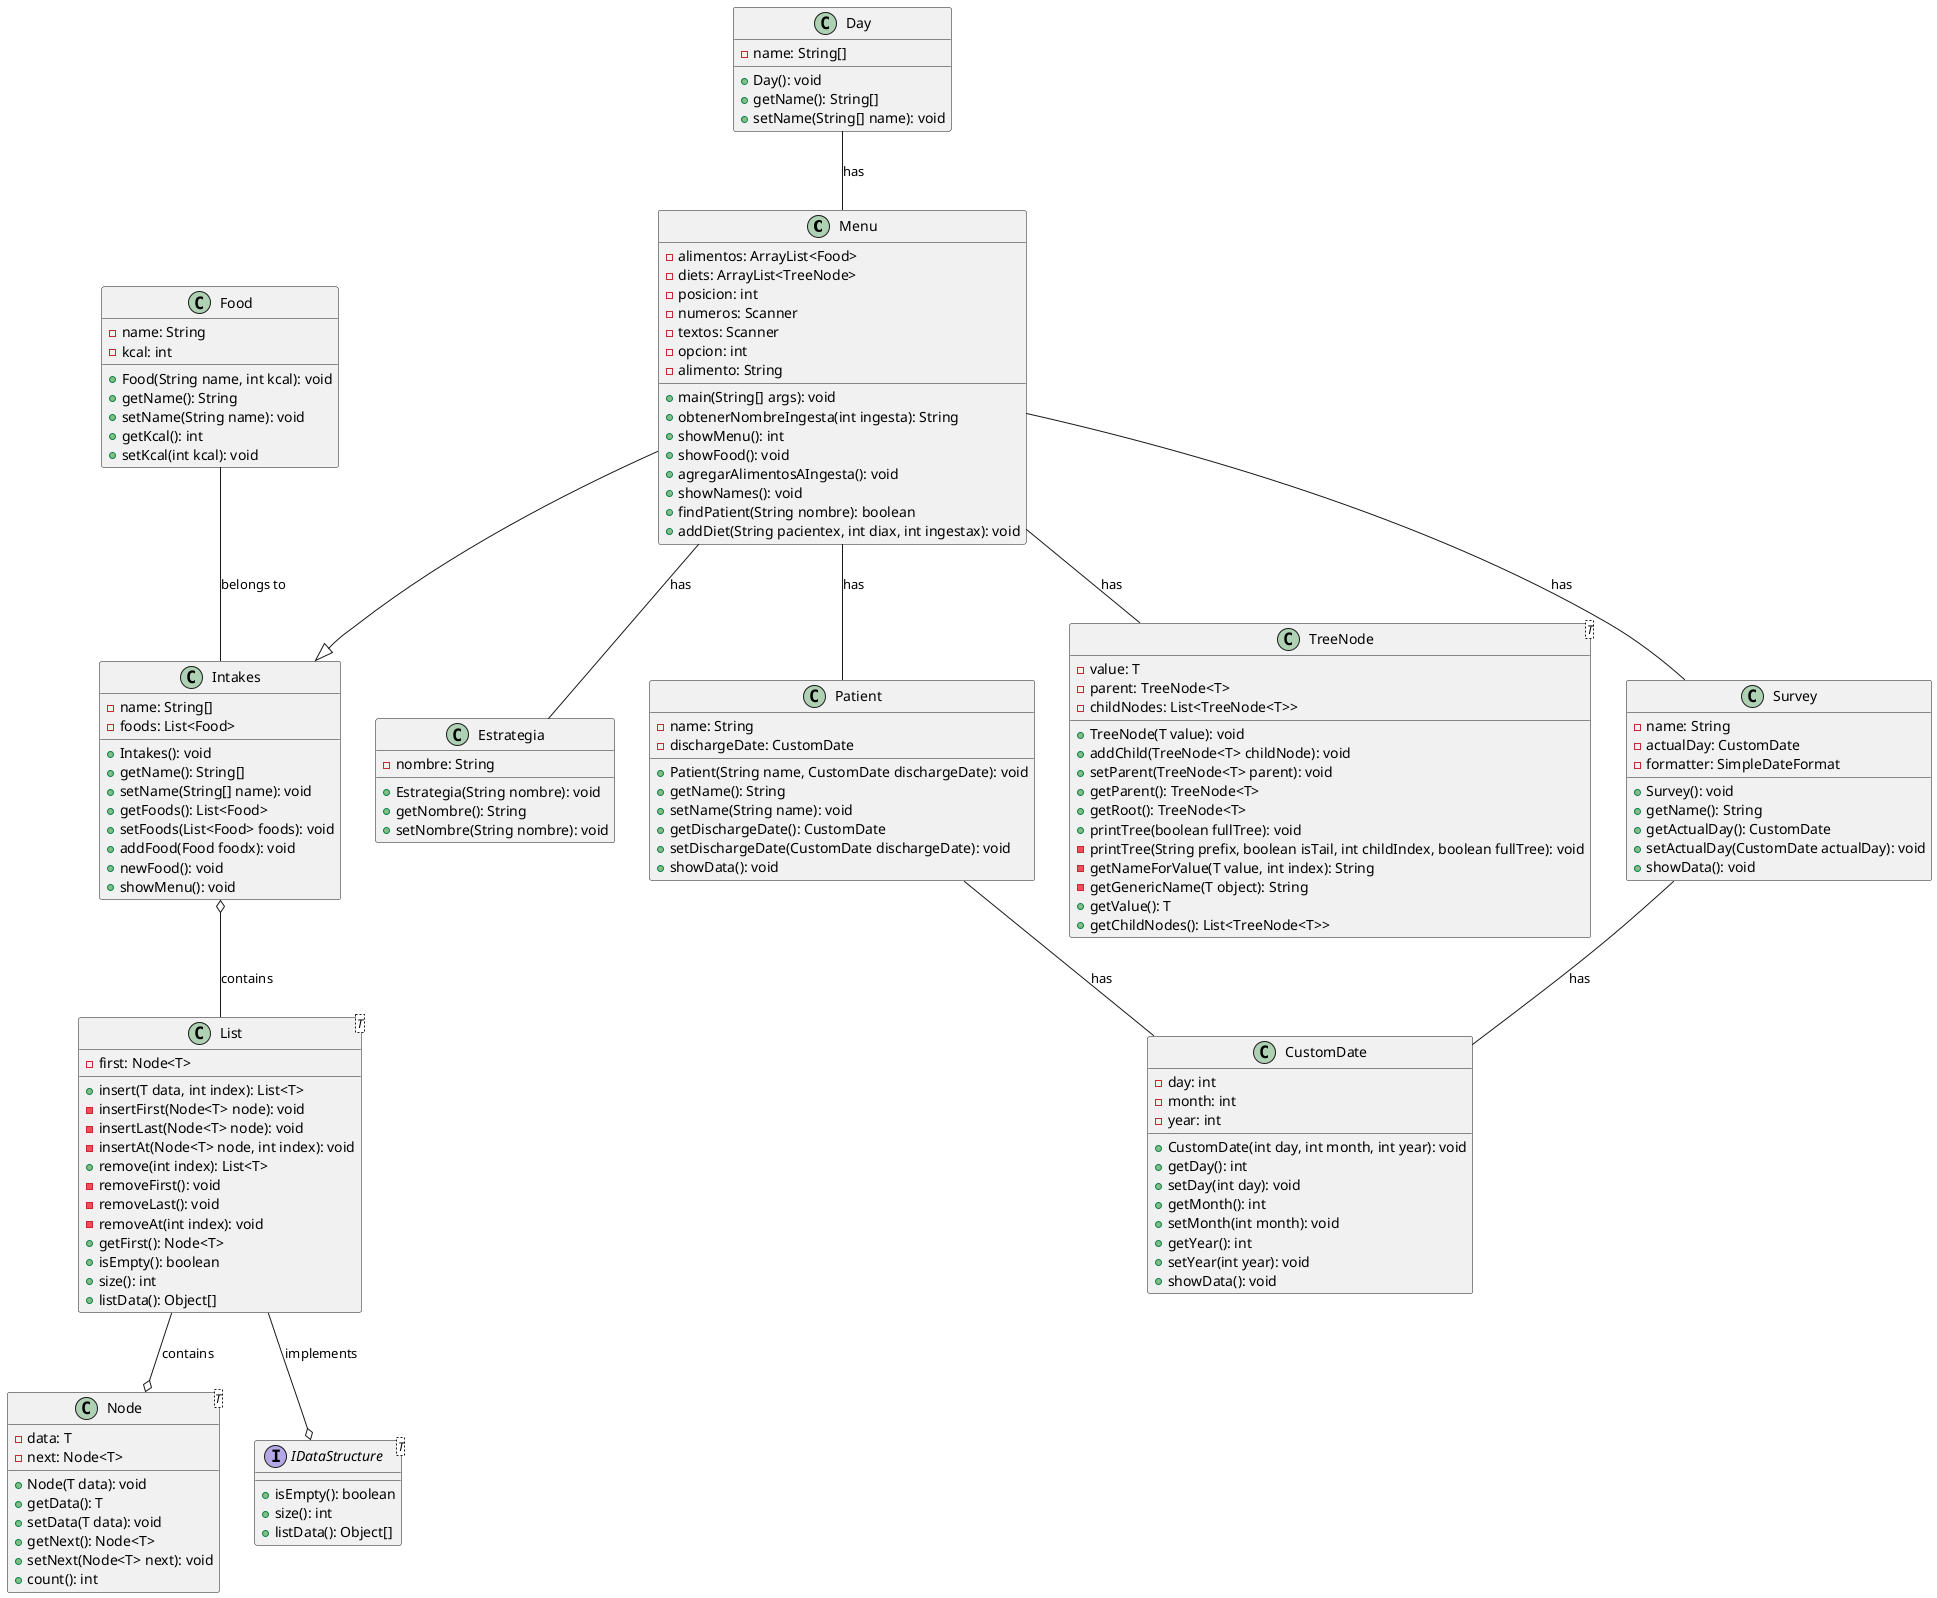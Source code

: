 @startuml
class Menu {
  - alimentos: ArrayList<Food>
  - diets: ArrayList<TreeNode>
  - posicion: int
  - numeros: Scanner
  - textos: Scanner
  - opcion: int
  - alimento: String
  + main(String[] args): void
  + obtenerNombreIngesta(int ingesta): String
  + showMenu(): int
  + showFood(): void
  + agregarAlimentosAIngesta(): void
  + showNames(): void
  + findPatient(String nombre): boolean
  + addDiet(String pacientex, int diax, int ingestax): void
}

class Estrategia {
  - nombre: String
  + Estrategia(String nombre): void
  + getNombre(): String
  + setNombre(String nombre): void
}

class Patient {
  - name: String
  - dischargeDate: CustomDate
  + Patient(String name, CustomDate dischargeDate): void
  + getName(): String
  + setName(String name): void
  + getDischargeDate(): CustomDate
  + setDischargeDate(CustomDate dischargeDate): void
  + showData(): void
}

class Intakes {
  - name: String[]
  - foods: List<Food>
  + Intakes(): void
  + getName(): String[]
  + setName(String[] name): void
  + getFoods(): List<Food>
  + setFoods(List<Food> foods): void
  + addFood(Food foodx): void
  + newFood(): void
  + showMenu(): void
}

class TreeNode<T> {
  - value: T
  - parent: TreeNode<T>
  - childNodes: List<TreeNode<T>>
  + TreeNode(T value): void
  + addChild(TreeNode<T> childNode): void
  + setParent(TreeNode<T> parent): void
  + getParent(): TreeNode<T>
  + getRoot(): TreeNode<T>
  + printTree(boolean fullTree): void
  - printTree(String prefix, boolean isTail, int childIndex, boolean fullTree): void
  - getNameForValue(T value, int index): String
  - getGenericName(T object): String
  + getValue(): T
  + getChildNodes(): List<TreeNode<T>>
}

class Food {
  - name: String
  - kcal: int
  + Food(String name, int kcal): void
  + getName(): String
  + setName(String name): void
  + getKcal(): int
  + setKcal(int kcal): void
}

class Day {
  - name: String[]
  + Day(): void
  + getName(): String[]
  + setName(String[] name): void
}

class CustomDate {
  - day: int
  - month: int
  - year: int
  + CustomDate(int day, int month, int year): void
  + getDay(): int
  + setDay(int day): void
  + getMonth(): int
  + setMonth(int month): void
  + getYear(): int
  + setYear(int year): void
  + showData(): void
}

class Survey {
  - name: String
  - actualDay: CustomDate
  - formatter: SimpleDateFormat
  + Survey(): void
  + getName(): String
  + getActualDay(): CustomDate
  + setActualDay(CustomDate actualDay): void
  + showData(): void
}

class Node<T> {
  - data: T
  - next: Node<T>
  + Node(T data): void
  + getData(): T
  + setData(T data): void
  + getNext(): Node<T>
  + setNext(Node<T> next): void
  + count(): int
}

class List<T> {
  - first: Node<T>
  + insert(T data, int index): List<T>
  - insertFirst(Node<T> node): void
  - insertLast(Node<T> node): void
  - insertAt(Node<T> node, int index): void
  + remove(int index): List<T>
  - removeFirst(): void
  - removeLast(): void
  - removeAt(int index): void
  + getFirst(): Node<T>
  + isEmpty(): boolean
  + size(): int
  + listData(): Object[]
}

interface IDataStructure<T> {
  + isEmpty(): boolean
  + size(): int
  + listData(): Object[]
}

Food -- Intakes : belongs to
Day -- Menu : has

Patient -- CustomDate : has
Survey -- CustomDate : has

Menu --|> Intakes
Menu -- Patient : has
Menu -- Survey : has
Menu -- TreeNode : has
Menu -- Estrategia : has

Intakes o-- List : contains
List --o Node : contains
List --o IDataStructure : implements
@enduml
